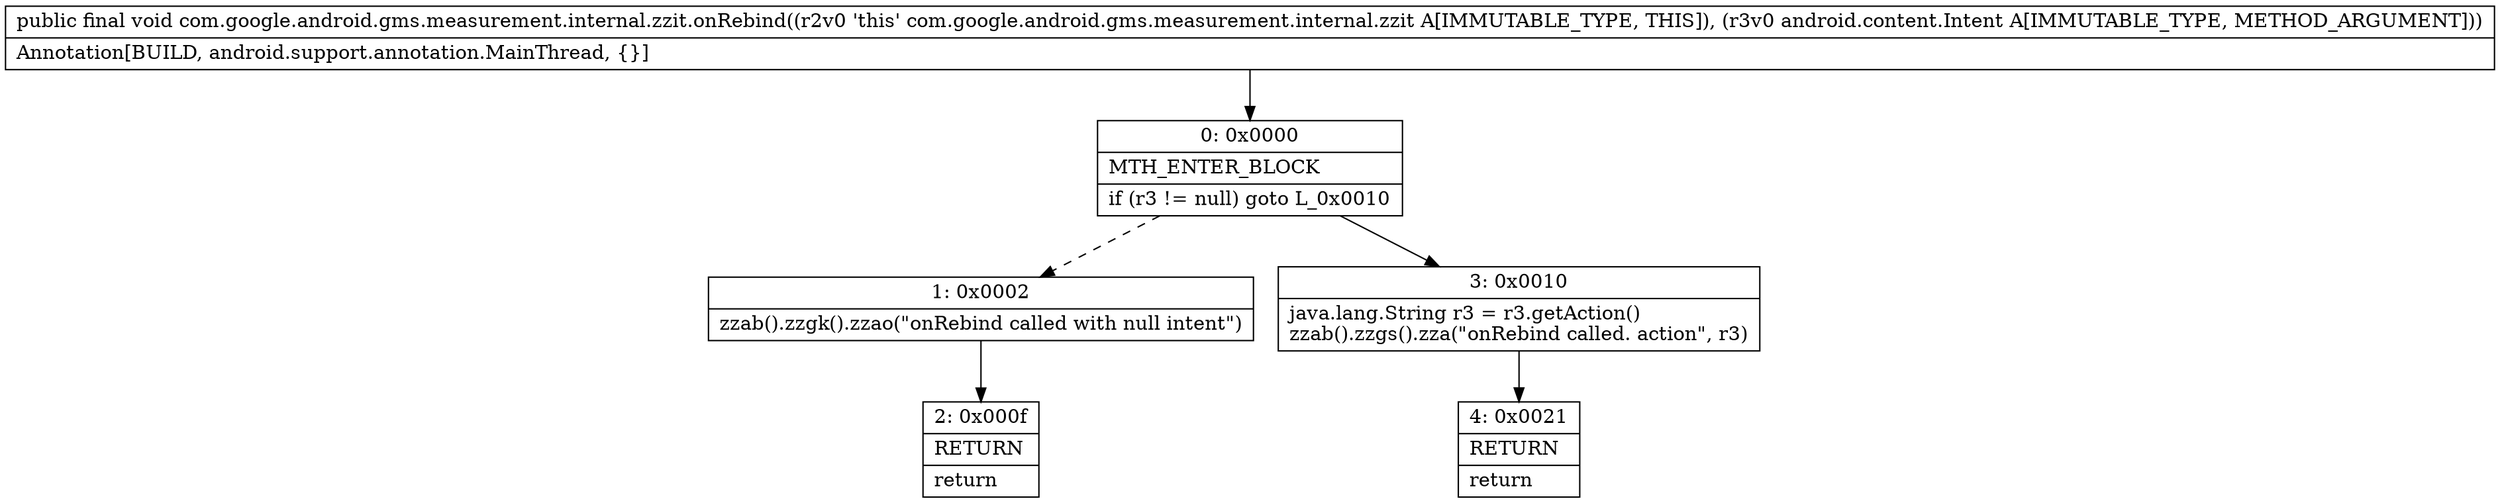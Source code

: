 digraph "CFG forcom.google.android.gms.measurement.internal.zzit.onRebind(Landroid\/content\/Intent;)V" {
Node_0 [shape=record,label="{0\:\ 0x0000|MTH_ENTER_BLOCK\l|if (r3 != null) goto L_0x0010\l}"];
Node_1 [shape=record,label="{1\:\ 0x0002|zzab().zzgk().zzao(\"onRebind called with null intent\")\l}"];
Node_2 [shape=record,label="{2\:\ 0x000f|RETURN\l|return\l}"];
Node_3 [shape=record,label="{3\:\ 0x0010|java.lang.String r3 = r3.getAction()\lzzab().zzgs().zza(\"onRebind called. action\", r3)\l}"];
Node_4 [shape=record,label="{4\:\ 0x0021|RETURN\l|return\l}"];
MethodNode[shape=record,label="{public final void com.google.android.gms.measurement.internal.zzit.onRebind((r2v0 'this' com.google.android.gms.measurement.internal.zzit A[IMMUTABLE_TYPE, THIS]), (r3v0 android.content.Intent A[IMMUTABLE_TYPE, METHOD_ARGUMENT]))  | Annotation[BUILD, android.support.annotation.MainThread, \{\}]\l}"];
MethodNode -> Node_0;
Node_0 -> Node_1[style=dashed];
Node_0 -> Node_3;
Node_1 -> Node_2;
Node_3 -> Node_4;
}

